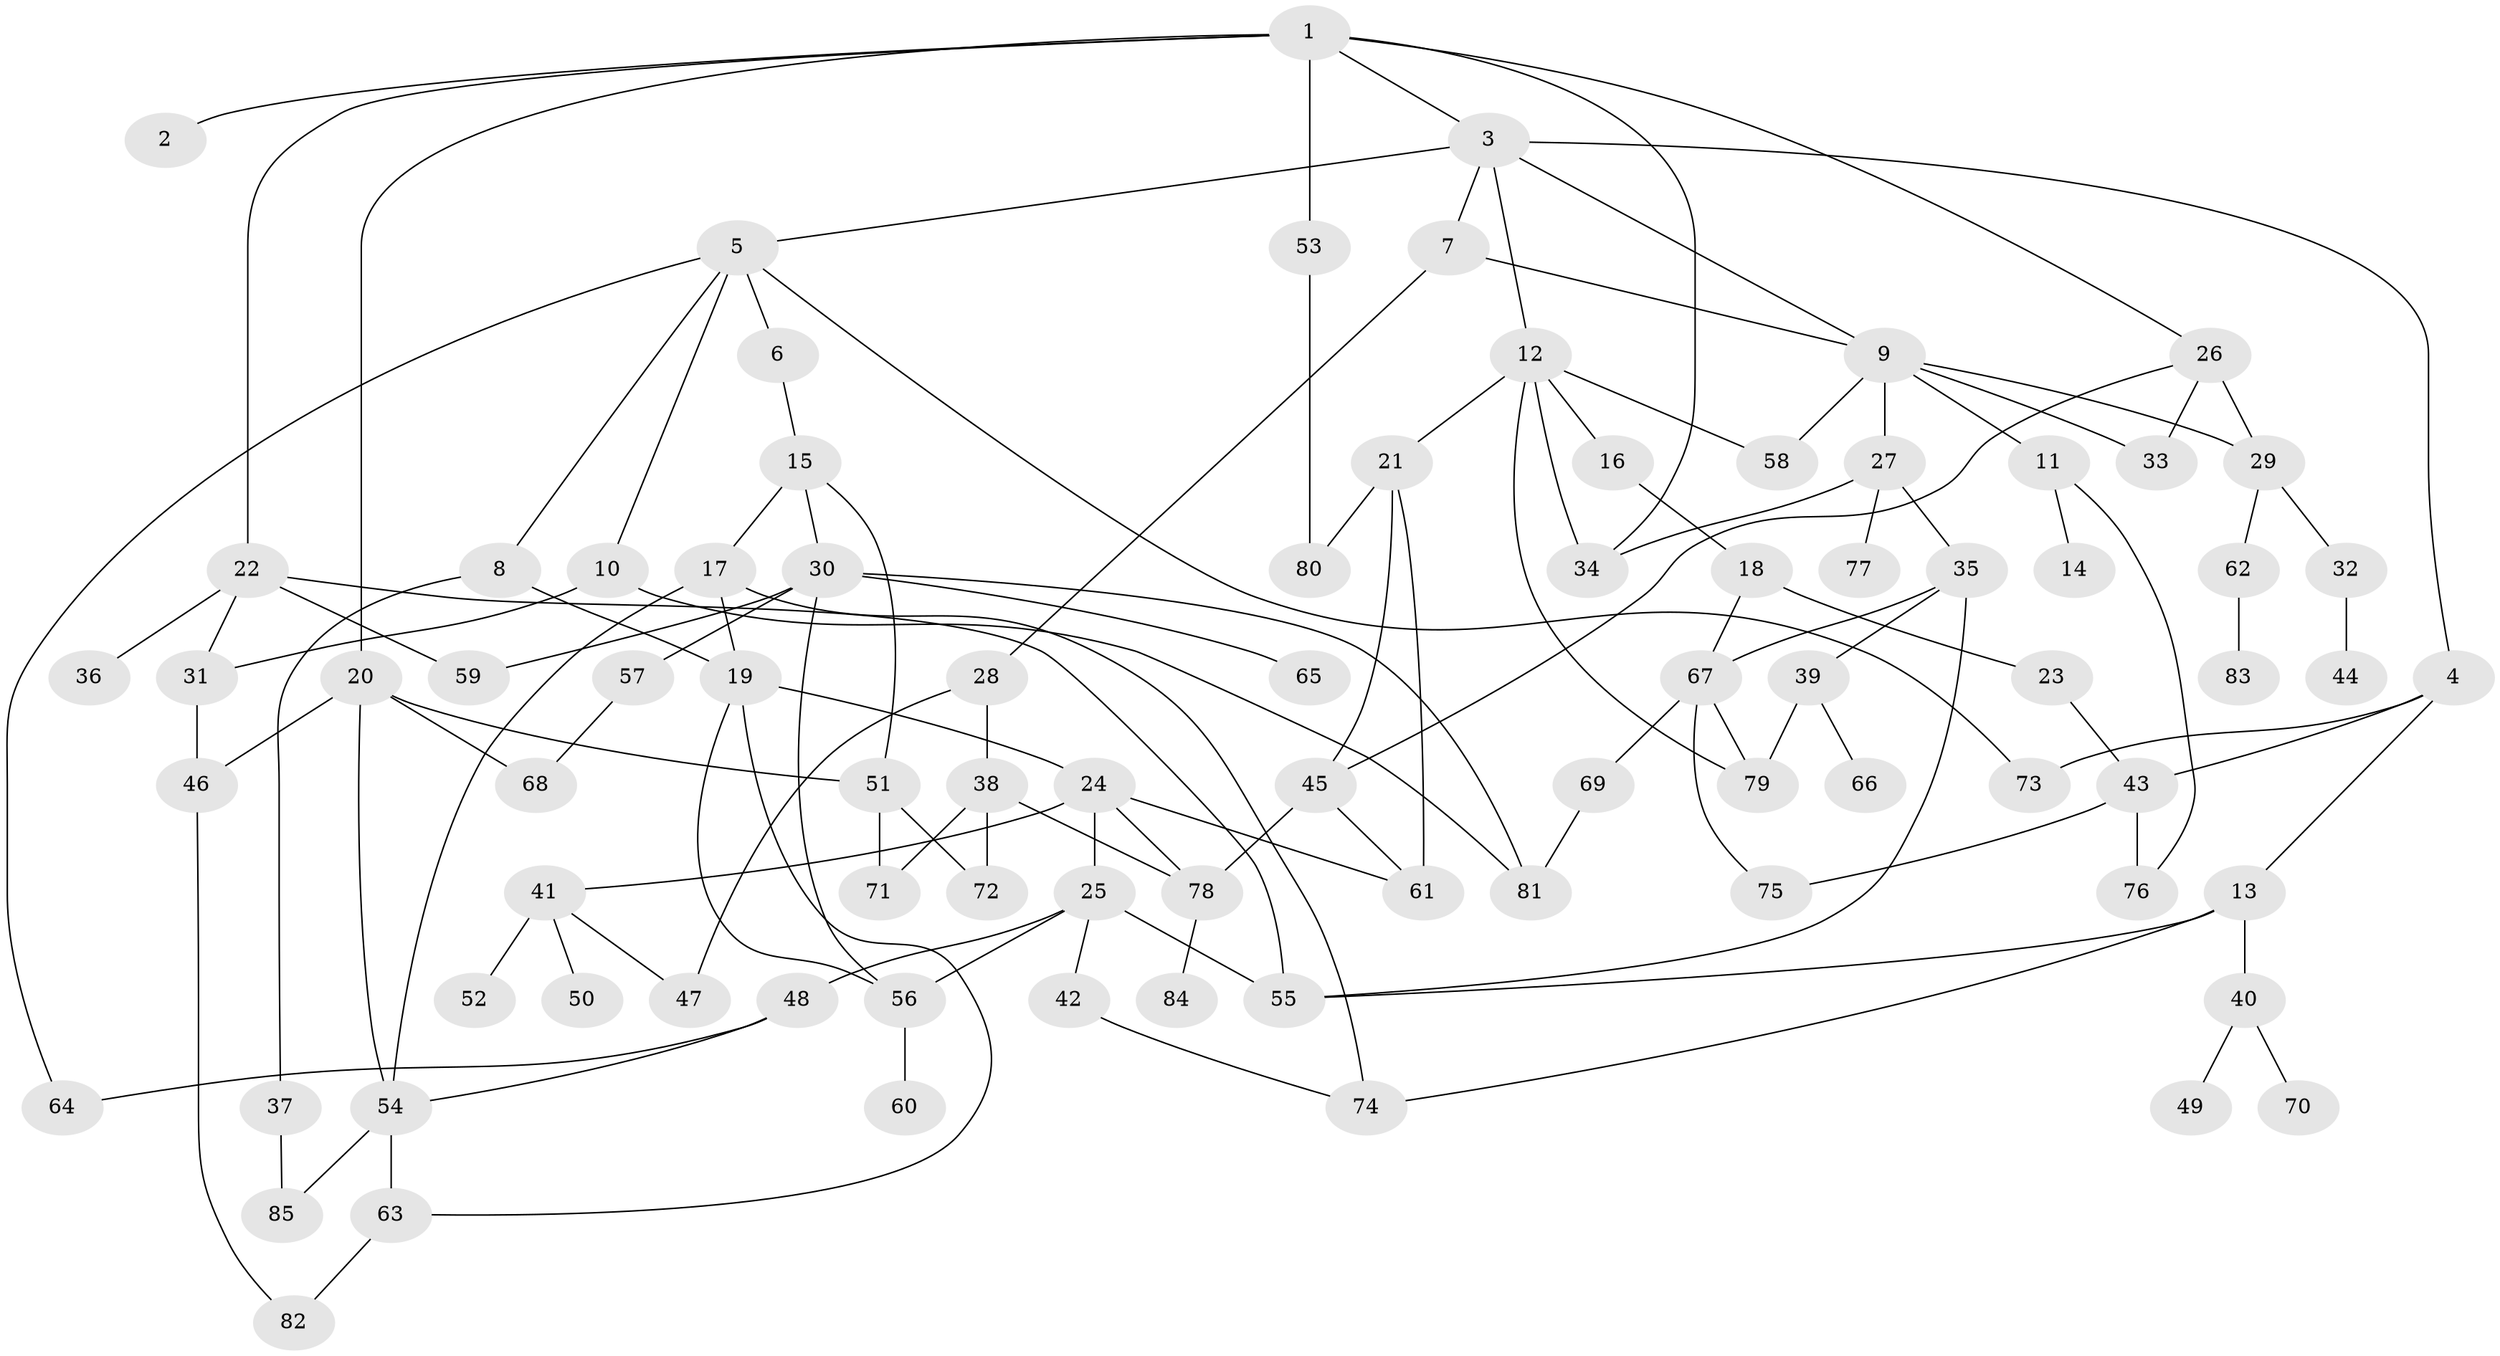 // coarse degree distribution, {1: 0.2033898305084746, 5: 0.11864406779661017, 6: 0.0847457627118644, 9: 0.01694915254237288, 4: 0.15254237288135594, 2: 0.3220338983050847, 11: 0.01694915254237288, 3: 0.0847457627118644}
// Generated by graph-tools (version 1.1) at 2025/44/03/04/25 21:44:49]
// undirected, 85 vertices, 127 edges
graph export_dot {
graph [start="1"]
  node [color=gray90,style=filled];
  1;
  2;
  3;
  4;
  5;
  6;
  7;
  8;
  9;
  10;
  11;
  12;
  13;
  14;
  15;
  16;
  17;
  18;
  19;
  20;
  21;
  22;
  23;
  24;
  25;
  26;
  27;
  28;
  29;
  30;
  31;
  32;
  33;
  34;
  35;
  36;
  37;
  38;
  39;
  40;
  41;
  42;
  43;
  44;
  45;
  46;
  47;
  48;
  49;
  50;
  51;
  52;
  53;
  54;
  55;
  56;
  57;
  58;
  59;
  60;
  61;
  62;
  63;
  64;
  65;
  66;
  67;
  68;
  69;
  70;
  71;
  72;
  73;
  74;
  75;
  76;
  77;
  78;
  79;
  80;
  81;
  82;
  83;
  84;
  85;
  1 -- 2;
  1 -- 3;
  1 -- 20;
  1 -- 22;
  1 -- 26;
  1 -- 53;
  1 -- 34;
  3 -- 4;
  3 -- 5;
  3 -- 7;
  3 -- 12;
  3 -- 9;
  4 -- 13;
  4 -- 43;
  4 -- 73;
  5 -- 6;
  5 -- 8;
  5 -- 10;
  5 -- 64;
  5 -- 73;
  6 -- 15;
  7 -- 9;
  7 -- 28;
  8 -- 37;
  8 -- 19;
  9 -- 11;
  9 -- 27;
  9 -- 33;
  9 -- 58;
  9 -- 29;
  10 -- 31;
  10 -- 81;
  11 -- 14;
  11 -- 76;
  12 -- 16;
  12 -- 21;
  12 -- 79;
  12 -- 34;
  12 -- 58;
  13 -- 40;
  13 -- 55;
  13 -- 74;
  15 -- 17;
  15 -- 30;
  15 -- 51;
  16 -- 18;
  17 -- 19;
  17 -- 54;
  17 -- 74;
  18 -- 23;
  18 -- 67;
  19 -- 24;
  19 -- 63;
  19 -- 56;
  20 -- 51;
  20 -- 54;
  20 -- 68;
  20 -- 46;
  21 -- 80;
  21 -- 45;
  21 -- 61;
  22 -- 36;
  22 -- 31;
  22 -- 55;
  22 -- 59;
  23 -- 43;
  24 -- 25;
  24 -- 41;
  24 -- 78;
  24 -- 61;
  25 -- 42;
  25 -- 48;
  25 -- 56;
  25 -- 55;
  26 -- 29;
  26 -- 45;
  26 -- 33;
  27 -- 34;
  27 -- 35;
  27 -- 77;
  28 -- 38;
  28 -- 47;
  29 -- 32;
  29 -- 62;
  30 -- 57;
  30 -- 59;
  30 -- 65;
  30 -- 81;
  30 -- 56;
  31 -- 46;
  32 -- 44;
  35 -- 39;
  35 -- 67;
  35 -- 55;
  37 -- 85;
  38 -- 78;
  38 -- 72;
  38 -- 71;
  39 -- 66;
  39 -- 79;
  40 -- 49;
  40 -- 70;
  41 -- 47;
  41 -- 50;
  41 -- 52;
  42 -- 74;
  43 -- 76;
  43 -- 75;
  45 -- 61;
  45 -- 78;
  46 -- 82;
  48 -- 54;
  48 -- 64;
  51 -- 71;
  51 -- 72;
  53 -- 80;
  54 -- 63;
  54 -- 85;
  56 -- 60;
  57 -- 68;
  62 -- 83;
  63 -- 82;
  67 -- 69;
  67 -- 75;
  67 -- 79;
  69 -- 81;
  78 -- 84;
}

